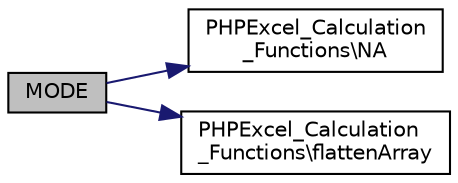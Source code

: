 digraph "MODE"
{
  edge [fontname="Helvetica",fontsize="10",labelfontname="Helvetica",labelfontsize="10"];
  node [fontname="Helvetica",fontsize="10",shape=record];
  rankdir="LR";
  Node245 [label="MODE",height=0.2,width=0.4,color="black", fillcolor="grey75", style="filled", fontcolor="black"];
  Node245 -> Node246 [color="midnightblue",fontsize="10",style="solid",fontname="Helvetica"];
  Node246 [label="PHPExcel_Calculation\l_Functions\\NA",height=0.2,width=0.4,color="black", fillcolor="white", style="filled",URL="$class_p_h_p_excel___calculation___functions.html#a48b30b27e546966a7a89d8e4946a2479"];
  Node245 -> Node247 [color="midnightblue",fontsize="10",style="solid",fontname="Helvetica"];
  Node247 [label="PHPExcel_Calculation\l_Functions\\flattenArray",height=0.2,width=0.4,color="black", fillcolor="white", style="filled",URL="$class_p_h_p_excel___calculation___functions.html#a727bb3f815b719448bf2e7fd464c4542"];
}
